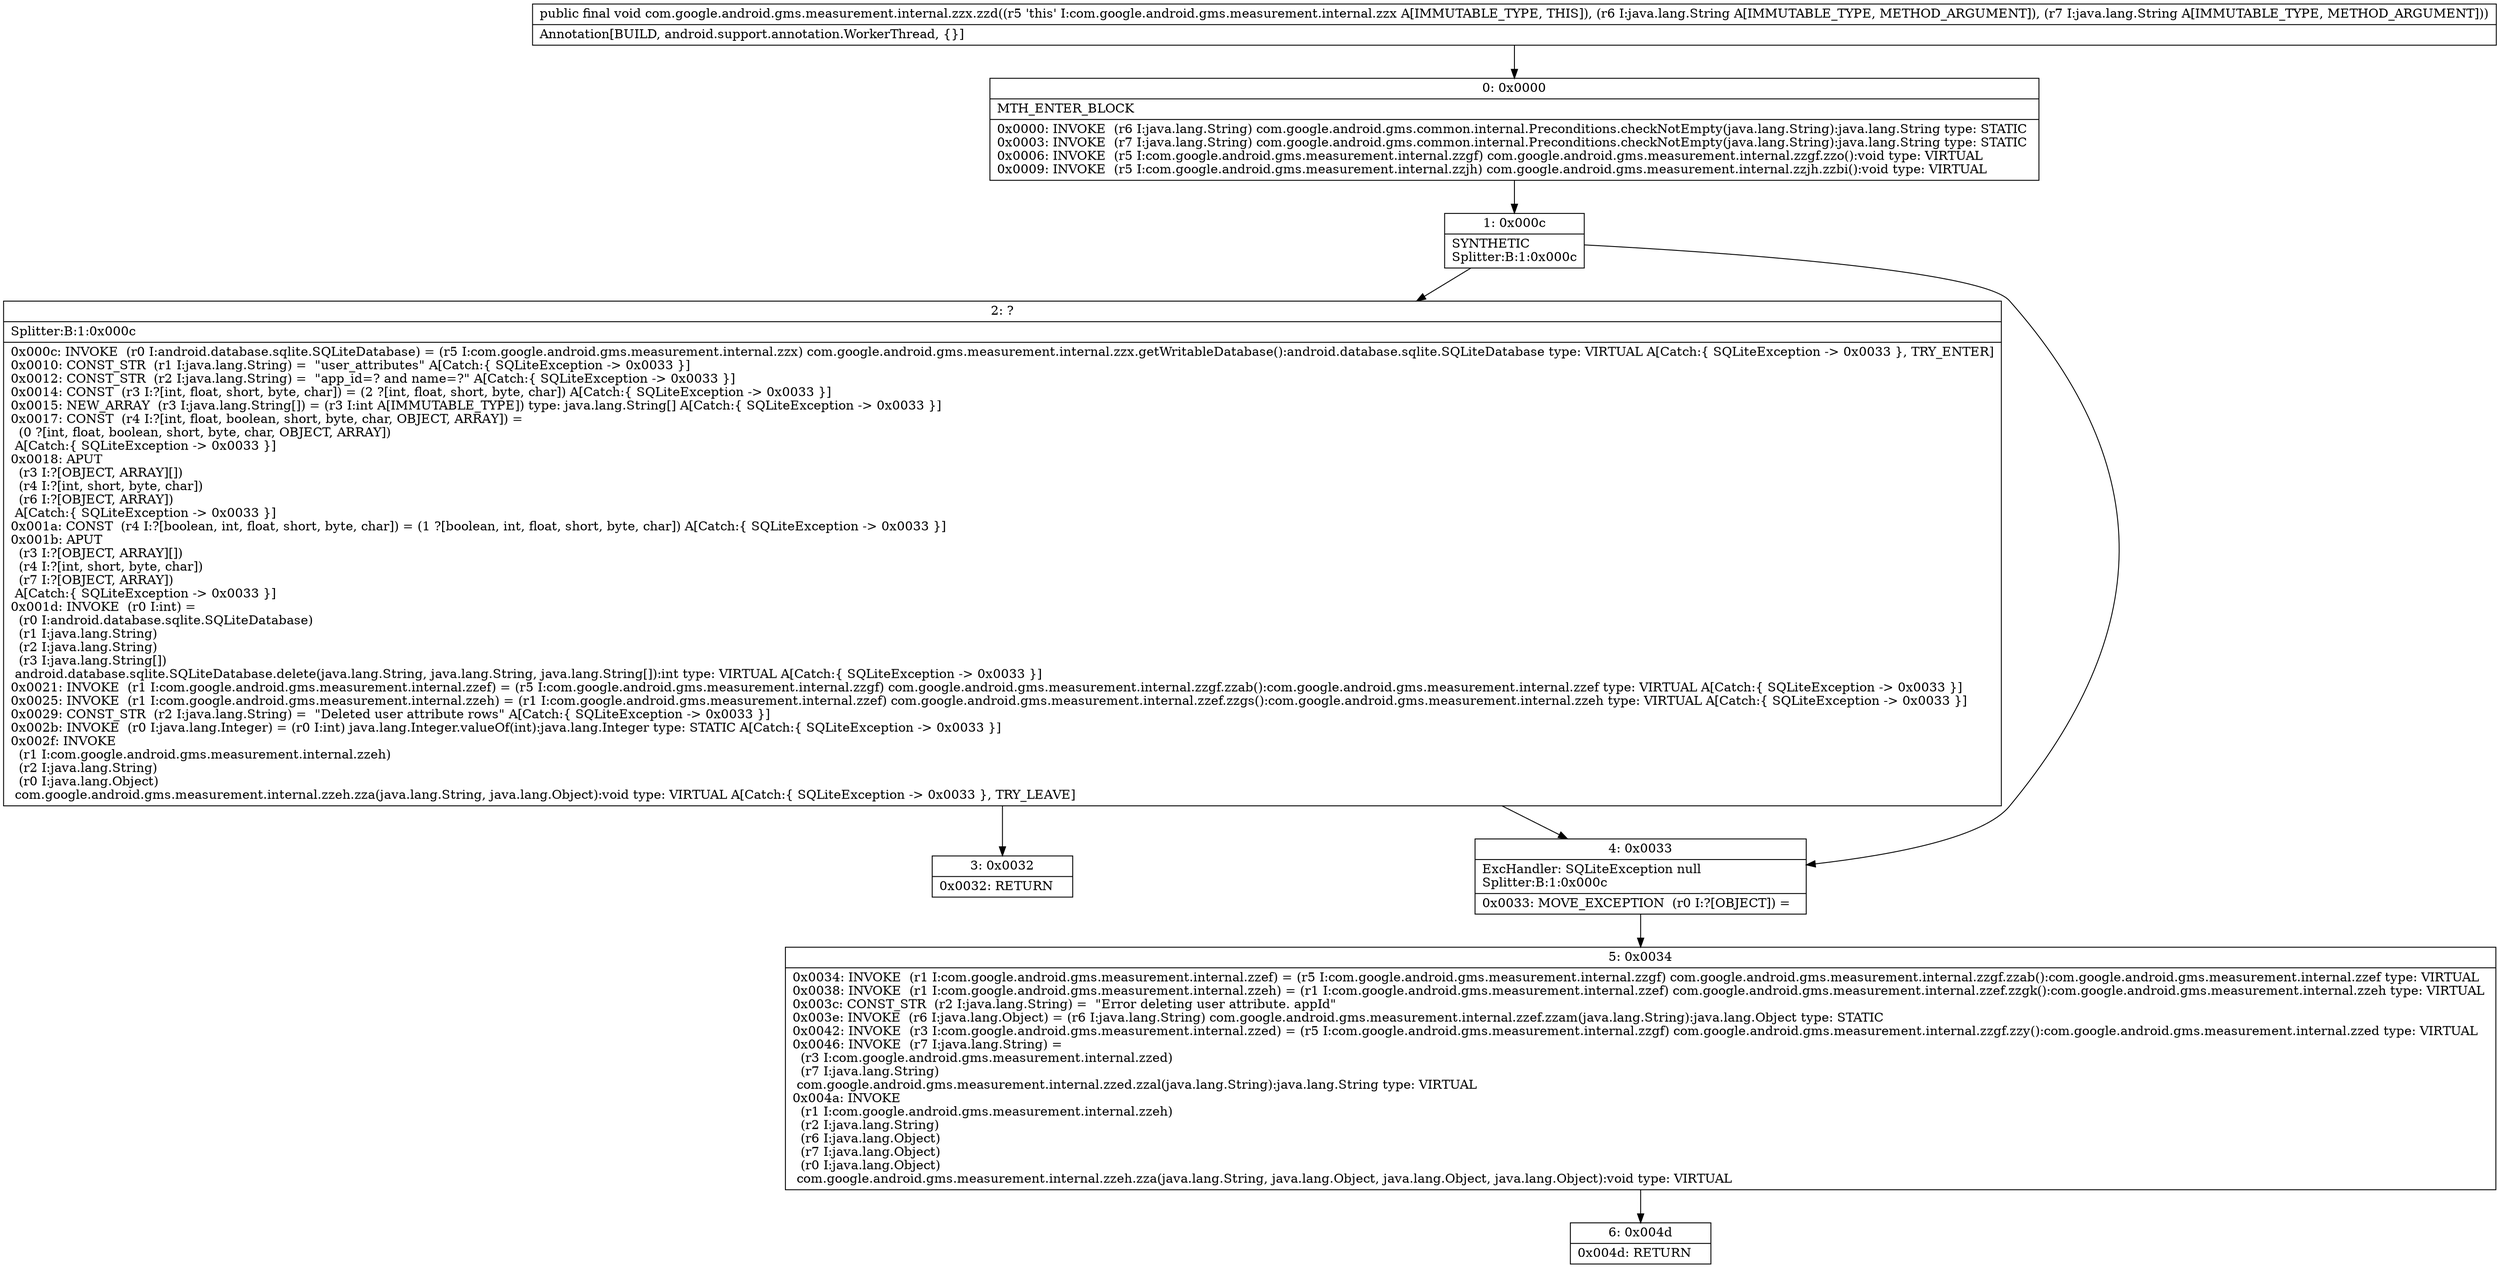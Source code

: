 digraph "CFG forcom.google.android.gms.measurement.internal.zzx.zzd(Ljava\/lang\/String;Ljava\/lang\/String;)V" {
Node_0 [shape=record,label="{0\:\ 0x0000|MTH_ENTER_BLOCK\l|0x0000: INVOKE  (r6 I:java.lang.String) com.google.android.gms.common.internal.Preconditions.checkNotEmpty(java.lang.String):java.lang.String type: STATIC \l0x0003: INVOKE  (r7 I:java.lang.String) com.google.android.gms.common.internal.Preconditions.checkNotEmpty(java.lang.String):java.lang.String type: STATIC \l0x0006: INVOKE  (r5 I:com.google.android.gms.measurement.internal.zzgf) com.google.android.gms.measurement.internal.zzgf.zzo():void type: VIRTUAL \l0x0009: INVOKE  (r5 I:com.google.android.gms.measurement.internal.zzjh) com.google.android.gms.measurement.internal.zzjh.zzbi():void type: VIRTUAL \l}"];
Node_1 [shape=record,label="{1\:\ 0x000c|SYNTHETIC\lSplitter:B:1:0x000c\l}"];
Node_2 [shape=record,label="{2\:\ ?|Splitter:B:1:0x000c\l|0x000c: INVOKE  (r0 I:android.database.sqlite.SQLiteDatabase) = (r5 I:com.google.android.gms.measurement.internal.zzx) com.google.android.gms.measurement.internal.zzx.getWritableDatabase():android.database.sqlite.SQLiteDatabase type: VIRTUAL A[Catch:\{ SQLiteException \-\> 0x0033 \}, TRY_ENTER]\l0x0010: CONST_STR  (r1 I:java.lang.String) =  \"user_attributes\" A[Catch:\{ SQLiteException \-\> 0x0033 \}]\l0x0012: CONST_STR  (r2 I:java.lang.String) =  \"app_id=? and name=?\" A[Catch:\{ SQLiteException \-\> 0x0033 \}]\l0x0014: CONST  (r3 I:?[int, float, short, byte, char]) = (2 ?[int, float, short, byte, char]) A[Catch:\{ SQLiteException \-\> 0x0033 \}]\l0x0015: NEW_ARRAY  (r3 I:java.lang.String[]) = (r3 I:int A[IMMUTABLE_TYPE]) type: java.lang.String[] A[Catch:\{ SQLiteException \-\> 0x0033 \}]\l0x0017: CONST  (r4 I:?[int, float, boolean, short, byte, char, OBJECT, ARRAY]) = \l  (0 ?[int, float, boolean, short, byte, char, OBJECT, ARRAY])\l A[Catch:\{ SQLiteException \-\> 0x0033 \}]\l0x0018: APUT  \l  (r3 I:?[OBJECT, ARRAY][])\l  (r4 I:?[int, short, byte, char])\l  (r6 I:?[OBJECT, ARRAY])\l A[Catch:\{ SQLiteException \-\> 0x0033 \}]\l0x001a: CONST  (r4 I:?[boolean, int, float, short, byte, char]) = (1 ?[boolean, int, float, short, byte, char]) A[Catch:\{ SQLiteException \-\> 0x0033 \}]\l0x001b: APUT  \l  (r3 I:?[OBJECT, ARRAY][])\l  (r4 I:?[int, short, byte, char])\l  (r7 I:?[OBJECT, ARRAY])\l A[Catch:\{ SQLiteException \-\> 0x0033 \}]\l0x001d: INVOKE  (r0 I:int) = \l  (r0 I:android.database.sqlite.SQLiteDatabase)\l  (r1 I:java.lang.String)\l  (r2 I:java.lang.String)\l  (r3 I:java.lang.String[])\l android.database.sqlite.SQLiteDatabase.delete(java.lang.String, java.lang.String, java.lang.String[]):int type: VIRTUAL A[Catch:\{ SQLiteException \-\> 0x0033 \}]\l0x0021: INVOKE  (r1 I:com.google.android.gms.measurement.internal.zzef) = (r5 I:com.google.android.gms.measurement.internal.zzgf) com.google.android.gms.measurement.internal.zzgf.zzab():com.google.android.gms.measurement.internal.zzef type: VIRTUAL A[Catch:\{ SQLiteException \-\> 0x0033 \}]\l0x0025: INVOKE  (r1 I:com.google.android.gms.measurement.internal.zzeh) = (r1 I:com.google.android.gms.measurement.internal.zzef) com.google.android.gms.measurement.internal.zzef.zzgs():com.google.android.gms.measurement.internal.zzeh type: VIRTUAL A[Catch:\{ SQLiteException \-\> 0x0033 \}]\l0x0029: CONST_STR  (r2 I:java.lang.String) =  \"Deleted user attribute rows\" A[Catch:\{ SQLiteException \-\> 0x0033 \}]\l0x002b: INVOKE  (r0 I:java.lang.Integer) = (r0 I:int) java.lang.Integer.valueOf(int):java.lang.Integer type: STATIC A[Catch:\{ SQLiteException \-\> 0x0033 \}]\l0x002f: INVOKE  \l  (r1 I:com.google.android.gms.measurement.internal.zzeh)\l  (r2 I:java.lang.String)\l  (r0 I:java.lang.Object)\l com.google.android.gms.measurement.internal.zzeh.zza(java.lang.String, java.lang.Object):void type: VIRTUAL A[Catch:\{ SQLiteException \-\> 0x0033 \}, TRY_LEAVE]\l}"];
Node_3 [shape=record,label="{3\:\ 0x0032|0x0032: RETURN   \l}"];
Node_4 [shape=record,label="{4\:\ 0x0033|ExcHandler: SQLiteException null\lSplitter:B:1:0x000c\l|0x0033: MOVE_EXCEPTION  (r0 I:?[OBJECT]) =  \l}"];
Node_5 [shape=record,label="{5\:\ 0x0034|0x0034: INVOKE  (r1 I:com.google.android.gms.measurement.internal.zzef) = (r5 I:com.google.android.gms.measurement.internal.zzgf) com.google.android.gms.measurement.internal.zzgf.zzab():com.google.android.gms.measurement.internal.zzef type: VIRTUAL \l0x0038: INVOKE  (r1 I:com.google.android.gms.measurement.internal.zzeh) = (r1 I:com.google.android.gms.measurement.internal.zzef) com.google.android.gms.measurement.internal.zzef.zzgk():com.google.android.gms.measurement.internal.zzeh type: VIRTUAL \l0x003c: CONST_STR  (r2 I:java.lang.String) =  \"Error deleting user attribute. appId\" \l0x003e: INVOKE  (r6 I:java.lang.Object) = (r6 I:java.lang.String) com.google.android.gms.measurement.internal.zzef.zzam(java.lang.String):java.lang.Object type: STATIC \l0x0042: INVOKE  (r3 I:com.google.android.gms.measurement.internal.zzed) = (r5 I:com.google.android.gms.measurement.internal.zzgf) com.google.android.gms.measurement.internal.zzgf.zzy():com.google.android.gms.measurement.internal.zzed type: VIRTUAL \l0x0046: INVOKE  (r7 I:java.lang.String) = \l  (r3 I:com.google.android.gms.measurement.internal.zzed)\l  (r7 I:java.lang.String)\l com.google.android.gms.measurement.internal.zzed.zzal(java.lang.String):java.lang.String type: VIRTUAL \l0x004a: INVOKE  \l  (r1 I:com.google.android.gms.measurement.internal.zzeh)\l  (r2 I:java.lang.String)\l  (r6 I:java.lang.Object)\l  (r7 I:java.lang.Object)\l  (r0 I:java.lang.Object)\l com.google.android.gms.measurement.internal.zzeh.zza(java.lang.String, java.lang.Object, java.lang.Object, java.lang.Object):void type: VIRTUAL \l}"];
Node_6 [shape=record,label="{6\:\ 0x004d|0x004d: RETURN   \l}"];
MethodNode[shape=record,label="{public final void com.google.android.gms.measurement.internal.zzx.zzd((r5 'this' I:com.google.android.gms.measurement.internal.zzx A[IMMUTABLE_TYPE, THIS]), (r6 I:java.lang.String A[IMMUTABLE_TYPE, METHOD_ARGUMENT]), (r7 I:java.lang.String A[IMMUTABLE_TYPE, METHOD_ARGUMENT]))  | Annotation[BUILD, android.support.annotation.WorkerThread, \{\}]\l}"];
MethodNode -> Node_0;
Node_0 -> Node_1;
Node_1 -> Node_2;
Node_1 -> Node_4;
Node_2 -> Node_3;
Node_2 -> Node_4;
Node_4 -> Node_5;
Node_5 -> Node_6;
}

